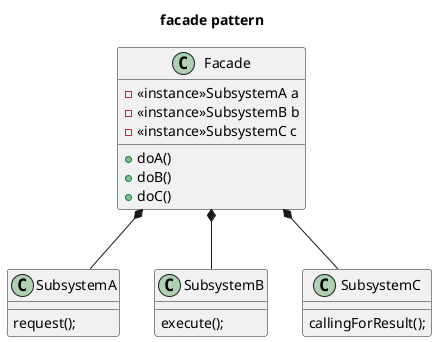 @startuml
title facade pattern

class Facade{
    - <<instance>>SubsystemA a
    - <<instance>>SubsystemB b
    - <<instance>>SubsystemC c

    + doA()
    + doB()
    + doC()
}

class SubsystemA{
    request();
}

class SubsystemB{
    execute();
}

class SubsystemC{
    callingForResult();
}

SubsystemA -up-* Facade
SubsystemB -up-* Facade
SubsystemC -up-* Facade

@enduml